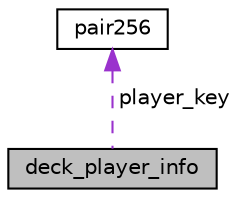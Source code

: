 digraph "deck_player_info"
{
  edge [fontname="Helvetica",fontsize="10",labelfontname="Helvetica",labelfontsize="10"];
  node [fontname="Helvetica",fontsize="10",shape=record];
  Node1 [label="deck_player_info",height=0.2,width=0.4,color="black", fillcolor="grey75", style="filled", fontcolor="black"];
  Node2 -> Node1 [dir="back",color="darkorchid3",fontsize="10",style="dashed",label=" player_key" ];
  Node2 [label="pair256",height=0.2,width=0.4,color="black", fillcolor="white", style="filled",URL="$structpair256.html"];
}
